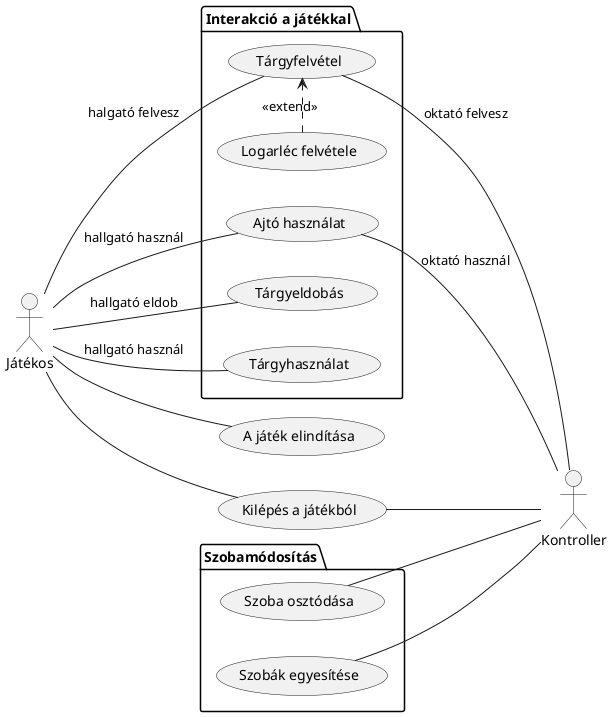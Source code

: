@startuml use-case
left to right direction
actor Játékos as user
actor Kontroller as be 
package "Interakció a játékkal" {
	usecase "Ajtó használat" as use_door
	usecase "Tárgyfelvétel" as pick_item
	usecase "Tárgyeldobás" as drop_item
	usecase "Tárgyhasználat" as use_item
	usecase "Logarléc felvétele" as pick_logarlec
}
usecase "A játék elindítása" as start_game
usecase "Kilépés a játékból" as game_over
package Szobamódosítás {
	usecase "Szoba osztódása" as split_room
	usecase "Szobák egyesítése" as combine_room
}

user -- use_door : "hallgató használ"
user -- pick_item : "halgató felvesz"
user -- use_item : "hallgató használ"
user -- drop_item : "hallgató eldob"
user -- start_game
user -- game_over
pick_logarlec .> pick_item  : <<extend>>
split_room -- be
combine_room -- be
use_door -- be : "oktató használ"
pick_item -- be : "oktató felvesz"
game_over -- be
@enduml